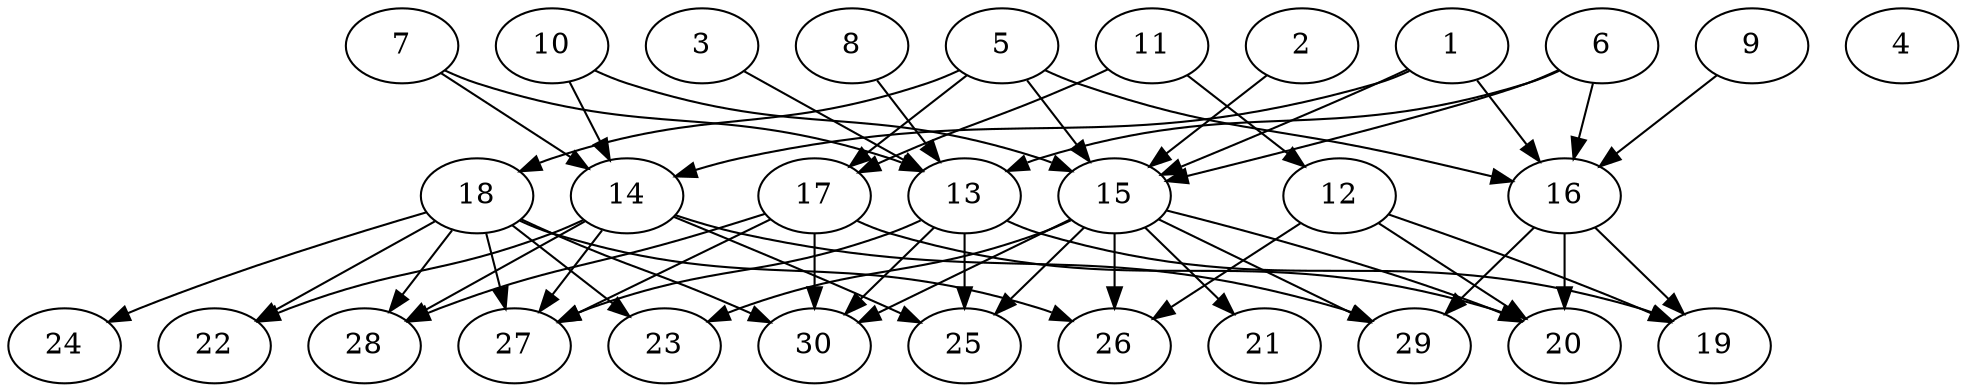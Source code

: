 // DAG automatically generated by daggen at Thu Oct  3 14:04:17 2019
// ./daggen --dot -n 30 --ccr 0.5 --fat 0.7 --regular 0.7 --density 0.5 --mindata 5242880 --maxdata 52428800 
digraph G {
  1 [size="59205632", alpha="0.09", expect_size="29602816"] 
  1 -> 14 [size ="29602816"]
  1 -> 15 [size ="29602816"]
  1 -> 16 [size ="29602816"]
  2 [size="54990848", alpha="0.13", expect_size="27495424"] 
  2 -> 15 [size ="27495424"]
  3 [size="79175680", alpha="0.07", expect_size="39587840"] 
  3 -> 13 [size ="39587840"]
  4 [size="82776064", alpha="0.00", expect_size="41388032"] 
  5 [size="90095616", alpha="0.19", expect_size="45047808"] 
  5 -> 15 [size ="45047808"]
  5 -> 16 [size ="45047808"]
  5 -> 17 [size ="45047808"]
  5 -> 18 [size ="45047808"]
  6 [size="18173952", alpha="0.19", expect_size="9086976"] 
  6 -> 13 [size ="9086976"]
  6 -> 15 [size ="9086976"]
  6 -> 16 [size ="9086976"]
  7 [size="70942720", alpha="0.00", expect_size="35471360"] 
  7 -> 13 [size ="35471360"]
  7 -> 14 [size ="35471360"]
  8 [size="73666560", alpha="0.01", expect_size="36833280"] 
  8 -> 13 [size ="36833280"]
  9 [size="96710656", alpha="0.12", expect_size="48355328"] 
  9 -> 16 [size ="48355328"]
  10 [size="31545344", alpha="0.13", expect_size="15772672"] 
  10 -> 14 [size ="15772672"]
  10 -> 15 [size ="15772672"]
  11 [size="16515072", alpha="0.06", expect_size="8257536"] 
  11 -> 12 [size ="8257536"]
  11 -> 17 [size ="8257536"]
  12 [size="60917760", alpha="0.00", expect_size="30458880"] 
  12 -> 19 [size ="30458880"]
  12 -> 20 [size ="30458880"]
  12 -> 26 [size ="30458880"]
  13 [size="29585408", alpha="0.09", expect_size="14792704"] 
  13 -> 19 [size ="14792704"]
  13 -> 25 [size ="14792704"]
  13 -> 27 [size ="14792704"]
  13 -> 30 [size ="14792704"]
  14 [size="60368896", alpha="0.03", expect_size="30184448"] 
  14 -> 22 [size ="30184448"]
  14 -> 25 [size ="30184448"]
  14 -> 27 [size ="30184448"]
  14 -> 28 [size ="30184448"]
  14 -> 29 [size ="30184448"]
  15 [size="61059072", alpha="0.08", expect_size="30529536"] 
  15 -> 20 [size ="30529536"]
  15 -> 21 [size ="30529536"]
  15 -> 23 [size ="30529536"]
  15 -> 25 [size ="30529536"]
  15 -> 26 [size ="30529536"]
  15 -> 29 [size ="30529536"]
  15 -> 30 [size ="30529536"]
  16 [size="56686592", alpha="0.18", expect_size="28343296"] 
  16 -> 19 [size ="28343296"]
  16 -> 20 [size ="28343296"]
  16 -> 29 [size ="28343296"]
  17 [size="52297728", alpha="0.06", expect_size="26148864"] 
  17 -> 20 [size ="26148864"]
  17 -> 27 [size ="26148864"]
  17 -> 28 [size ="26148864"]
  17 -> 30 [size ="26148864"]
  18 [size="53180416", alpha="0.18", expect_size="26590208"] 
  18 -> 22 [size ="26590208"]
  18 -> 23 [size ="26590208"]
  18 -> 24 [size ="26590208"]
  18 -> 26 [size ="26590208"]
  18 -> 27 [size ="26590208"]
  18 -> 28 [size ="26590208"]
  18 -> 30 [size ="26590208"]
  19 [size="59717632", alpha="0.16", expect_size="29858816"] 
  20 [size="20695040", alpha="0.08", expect_size="10347520"] 
  21 [size="83945472", alpha="0.11", expect_size="41972736"] 
  22 [size="16850944", alpha="0.02", expect_size="8425472"] 
  23 [size="18538496", alpha="0.09", expect_size="9269248"] 
  24 [size="62248960", alpha="0.10", expect_size="31124480"] 
  25 [size="78710784", alpha="0.09", expect_size="39355392"] 
  26 [size="20328448", alpha="0.09", expect_size="10164224"] 
  27 [size="103528448", alpha="0.02", expect_size="51764224"] 
  28 [size="35739648", alpha="0.08", expect_size="17869824"] 
  29 [size="28315648", alpha="0.13", expect_size="14157824"] 
  30 [size="104835072", alpha="0.02", expect_size="52417536"] 
}
